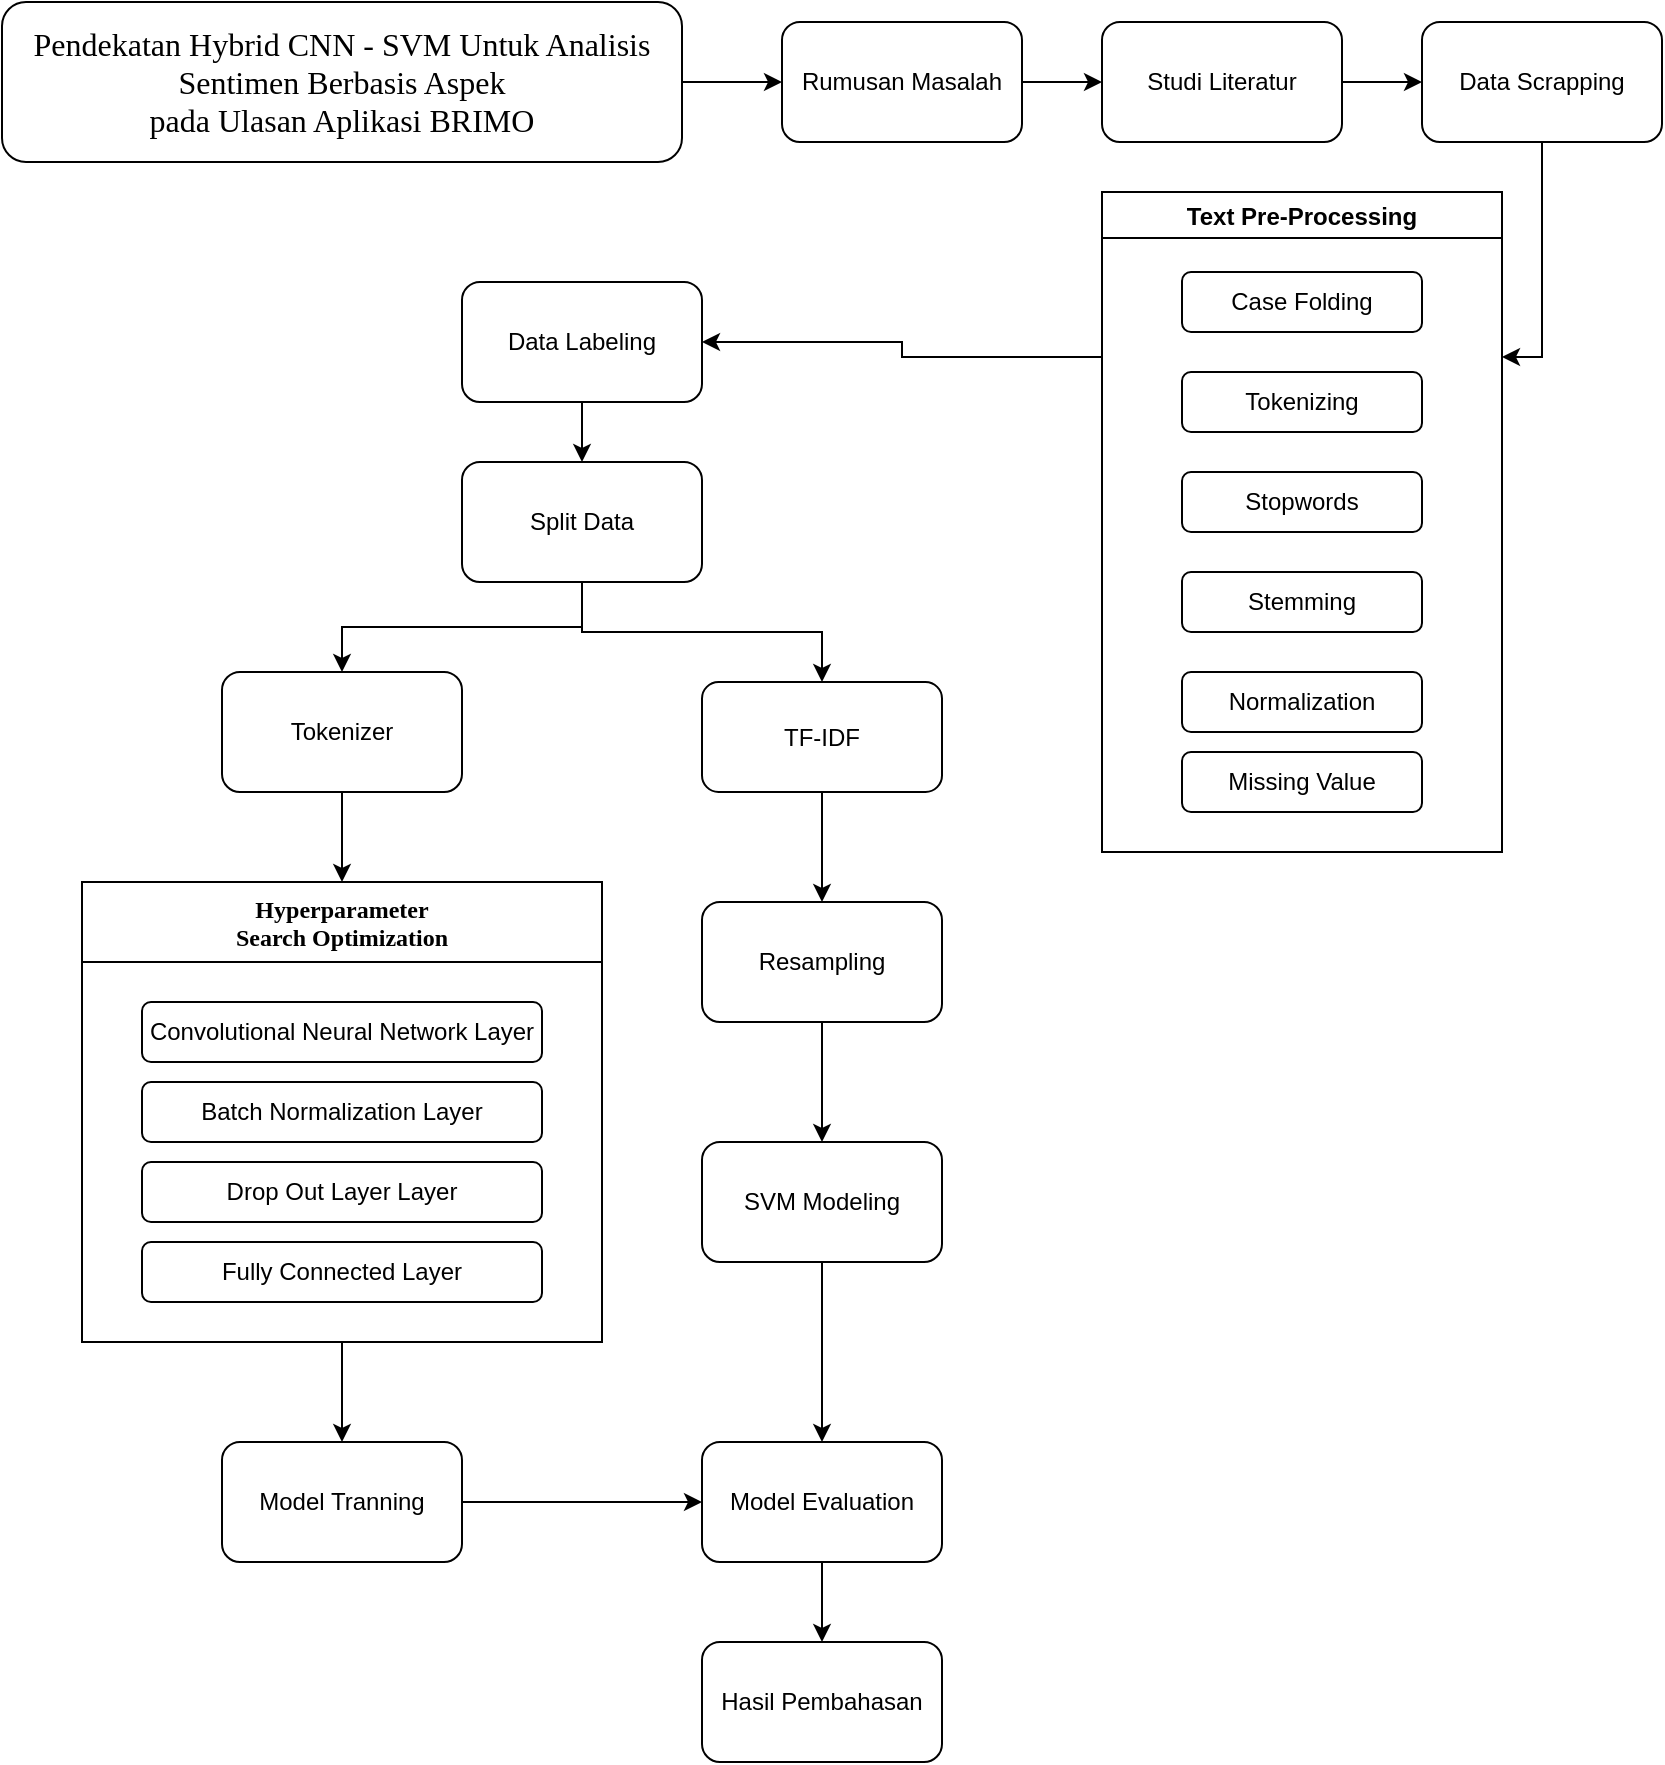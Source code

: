 <mxfile version="24.9.0">
  <diagram name="Page-1" id="PIee3p56ZYwBG29FOCDX">
    <mxGraphModel dx="1764" dy="916" grid="1" gridSize="10" guides="1" tooltips="1" connect="1" arrows="1" fold="1" page="1" pageScale="1" pageWidth="850" pageHeight="1100" math="0" shadow="0">
      <root>
        <mxCell id="0" />
        <mxCell id="1" parent="0" />
        <mxCell id="JAxsVdZLf2L0At49DJf2-3" value="" style="edgeStyle=orthogonalEdgeStyle;rounded=0;orthogonalLoop=1;jettySize=auto;html=1;exitX=1;exitY=0.5;exitDx=0;exitDy=0;" parent="1" source="JAxsVdZLf2L0At49DJf2-9" target="JAxsVdZLf2L0At49DJf2-2" edge="1">
          <mxGeometry relative="1" as="geometry">
            <mxPoint x="620" y="110" as="sourcePoint" />
            <Array as="points" />
          </mxGeometry>
        </mxCell>
        <mxCell id="JAxsVdZLf2L0At49DJf2-8" value="" style="edgeStyle=orthogonalEdgeStyle;rounded=0;orthogonalLoop=1;jettySize=auto;html=1;" parent="1" source="JAxsVdZLf2L0At49DJf2-1" target="JAxsVdZLf2L0At49DJf2-7" edge="1">
          <mxGeometry relative="1" as="geometry" />
        </mxCell>
        <mxCell id="JAxsVdZLf2L0At49DJf2-1" value="&lt;span style=&quot;font-size:12.0pt;mso-bidi-font-size:14.0pt;&lt;br/&gt;line-height:107%;font-family:&amp;quot;Times New Roman&amp;quot;,serif;mso-fareast-font-family:&lt;br/&gt;Calibri;mso-fareast-theme-font:minor-latin;mso-bidi-font-family:&amp;quot;Cordia New&amp;quot;;&lt;br/&gt;mso-bidi-theme-font:minor-bidi;mso-ansi-language:EN-ID;mso-fareast-language:&lt;br/&gt;EN-US;mso-bidi-language:TH&quot;&gt;Pendekatan Hybrid CNN&amp;nbsp;- SVM Untuk Analisis Sentimen Berbasis Aspek&lt;br&gt;pada Ulasan Aplikasi BRIMO&lt;/span&gt;" style="rounded=1;whiteSpace=wrap;html=1;" parent="1" vertex="1">
          <mxGeometry x="10" y="30" width="340" height="80" as="geometry" />
        </mxCell>
        <mxCell id="C4VpafJL0Dz9te9JOVdm-1" style="edgeStyle=orthogonalEdgeStyle;rounded=0;orthogonalLoop=1;jettySize=auto;html=1;entryX=1;entryY=0.25;entryDx=0;entryDy=0;" edge="1" parent="1" source="JAxsVdZLf2L0At49DJf2-2" target="JAxsVdZLf2L0At49DJf2-18">
          <mxGeometry relative="1" as="geometry" />
        </mxCell>
        <mxCell id="JAxsVdZLf2L0At49DJf2-2" value="Data Scrapping" style="rounded=1;whiteSpace=wrap;html=1;" parent="1" vertex="1">
          <mxGeometry x="720" y="40" width="120" height="60" as="geometry" />
        </mxCell>
        <mxCell id="JAxsVdZLf2L0At49DJf2-10" value="" style="edgeStyle=orthogonalEdgeStyle;rounded=0;orthogonalLoop=1;jettySize=auto;html=1;" parent="1" source="JAxsVdZLf2L0At49DJf2-7" target="JAxsVdZLf2L0At49DJf2-9" edge="1">
          <mxGeometry relative="1" as="geometry" />
        </mxCell>
        <mxCell id="JAxsVdZLf2L0At49DJf2-7" value="Rumusan Masalah" style="rounded=1;whiteSpace=wrap;html=1;" parent="1" vertex="1">
          <mxGeometry x="400" y="40" width="120" height="60" as="geometry" />
        </mxCell>
        <mxCell id="JAxsVdZLf2L0At49DJf2-9" value="Studi Literatur" style="rounded=1;whiteSpace=wrap;html=1;" parent="1" vertex="1">
          <mxGeometry x="560" y="40" width="120" height="60" as="geometry" />
        </mxCell>
        <mxCell id="C4VpafJL0Dz9te9JOVdm-7" style="edgeStyle=orthogonalEdgeStyle;rounded=0;orthogonalLoop=1;jettySize=auto;html=1;entryX=1;entryY=0.5;entryDx=0;entryDy=0;exitX=0;exitY=0.25;exitDx=0;exitDy=0;" edge="1" parent="1" source="JAxsVdZLf2L0At49DJf2-18" target="JAxsVdZLf2L0At49DJf2-23">
          <mxGeometry relative="1" as="geometry">
            <mxPoint x="520" y="207.5" as="sourcePoint" />
          </mxGeometry>
        </mxCell>
        <mxCell id="JAxsVdZLf2L0At49DJf2-18" value="Text Pre-Processing" style="swimlane;" parent="1" vertex="1">
          <mxGeometry x="560" y="125" width="200" height="330" as="geometry" />
        </mxCell>
        <mxCell id="JAxsVdZLf2L0At49DJf2-34" value="Case Folding" style="rounded=1;whiteSpace=wrap;html=1;" parent="JAxsVdZLf2L0At49DJf2-18" vertex="1">
          <mxGeometry x="40" y="40" width="120" height="30" as="geometry" />
        </mxCell>
        <mxCell id="JAxsVdZLf2L0At49DJf2-35" value="Tokenizing" style="rounded=1;whiteSpace=wrap;html=1;" parent="JAxsVdZLf2L0At49DJf2-18" vertex="1">
          <mxGeometry x="40" y="90" width="120" height="30" as="geometry" />
        </mxCell>
        <mxCell id="JAxsVdZLf2L0At49DJf2-36" value="Stopwords" style="rounded=1;whiteSpace=wrap;html=1;" parent="JAxsVdZLf2L0At49DJf2-18" vertex="1">
          <mxGeometry x="40" y="140" width="120" height="30" as="geometry" />
        </mxCell>
        <mxCell id="JAxsVdZLf2L0At49DJf2-37" value="Stemming" style="rounded=1;whiteSpace=wrap;html=1;" parent="JAxsVdZLf2L0At49DJf2-18" vertex="1">
          <mxGeometry x="40" y="190" width="120" height="30" as="geometry" />
        </mxCell>
        <mxCell id="JAxsVdZLf2L0At49DJf2-19" value="Missing Value" style="rounded=1;whiteSpace=wrap;html=1;" parent="JAxsVdZLf2L0At49DJf2-18" vertex="1">
          <mxGeometry x="40" y="280" width="120" height="30" as="geometry" />
        </mxCell>
        <mxCell id="JAxsVdZLf2L0At49DJf2-40" value="Normalization" style="rounded=1;whiteSpace=wrap;html=1;" parent="JAxsVdZLf2L0At49DJf2-18" vertex="1">
          <mxGeometry x="40" y="240" width="120" height="30" as="geometry" />
        </mxCell>
        <mxCell id="5e7VzZjBPvRn53_mJUJC-9" style="edgeStyle=orthogonalEdgeStyle;rounded=0;orthogonalLoop=1;jettySize=auto;html=1;entryX=0.5;entryY=0;entryDx=0;entryDy=0;" parent="1" source="JAxsVdZLf2L0At49DJf2-23" target="JAxsVdZLf2L0At49DJf2-66" edge="1">
          <mxGeometry relative="1" as="geometry" />
        </mxCell>
        <mxCell id="JAxsVdZLf2L0At49DJf2-23" value="Data Labeling" style="rounded=1;whiteSpace=wrap;html=1;" parent="1" vertex="1">
          <mxGeometry x="240" y="170" width="120" height="60" as="geometry" />
        </mxCell>
        <mxCell id="5e7VzZjBPvRn53_mJUJC-19" value="" style="edgeStyle=orthogonalEdgeStyle;rounded=0;orthogonalLoop=1;jettySize=auto;html=1;" parent="1" source="JAxsVdZLf2L0At49DJf2-42" target="5e7VzZjBPvRn53_mJUJC-18" edge="1">
          <mxGeometry relative="1" as="geometry" />
        </mxCell>
        <mxCell id="JAxsVdZLf2L0At49DJf2-42" value="TF-IDF" style="rounded=1;whiteSpace=wrap;html=1;" parent="1" vertex="1">
          <mxGeometry x="360" y="370" width="120" height="55" as="geometry" />
        </mxCell>
        <mxCell id="5e7VzZjBPvRn53_mJUJC-13" style="edgeStyle=orthogonalEdgeStyle;rounded=0;orthogonalLoop=1;jettySize=auto;html=1;exitX=0.5;exitY=1;exitDx=0;exitDy=0;entryX=0.5;entryY=0;entryDx=0;entryDy=0;" parent="1" source="JAxsVdZLf2L0At49DJf2-44" target="JAxsVdZLf2L0At49DJf2-48" edge="1">
          <mxGeometry relative="1" as="geometry" />
        </mxCell>
        <mxCell id="JAxsVdZLf2L0At49DJf2-44" value="Tokenizer" style="rounded=1;whiteSpace=wrap;html=1;" parent="1" vertex="1">
          <mxGeometry x="120" y="365" width="120" height="60" as="geometry" />
        </mxCell>
        <mxCell id="5e7VzZjBPvRn53_mJUJC-16" value="" style="edgeStyle=orthogonalEdgeStyle;rounded=0;orthogonalLoop=1;jettySize=auto;html=1;" parent="1" source="JAxsVdZLf2L0At49DJf2-48" target="JAxsVdZLf2L0At49DJf2-59" edge="1">
          <mxGeometry relative="1" as="geometry" />
        </mxCell>
        <mxCell id="JAxsVdZLf2L0At49DJf2-48" value="Hyperparameter &#xa;Search Optimization" style="swimlane;startSize=40;fontFamily=Times New Roman;" parent="1" vertex="1">
          <mxGeometry x="50" y="470" width="260" height="230" as="geometry" />
        </mxCell>
        <mxCell id="JAxsVdZLf2L0At49DJf2-53" value="Convolutional Neural Network Layer" style="rounded=1;whiteSpace=wrap;html=1;" parent="JAxsVdZLf2L0At49DJf2-48" vertex="1">
          <mxGeometry x="30" y="60" width="200" height="30" as="geometry" />
        </mxCell>
        <mxCell id="JAxsVdZLf2L0At49DJf2-54" value="Batch Normalization Layer" style="rounded=1;whiteSpace=wrap;html=1;" parent="JAxsVdZLf2L0At49DJf2-48" vertex="1">
          <mxGeometry x="30" y="100" width="200" height="30" as="geometry" />
        </mxCell>
        <mxCell id="JAxsVdZLf2L0At49DJf2-55" value="Drop Out Layer Layer" style="rounded=1;whiteSpace=wrap;html=1;" parent="JAxsVdZLf2L0At49DJf2-48" vertex="1">
          <mxGeometry x="30" y="140" width="200" height="30" as="geometry" />
        </mxCell>
        <mxCell id="JAxsVdZLf2L0At49DJf2-56" value="Fully Connected Layer" style="rounded=1;whiteSpace=wrap;html=1;" parent="JAxsVdZLf2L0At49DJf2-48" vertex="1">
          <mxGeometry x="30" y="180" width="200" height="30" as="geometry" />
        </mxCell>
        <mxCell id="5e7VzZjBPvRn53_mJUJC-22" style="edgeStyle=orthogonalEdgeStyle;rounded=0;orthogonalLoop=1;jettySize=auto;html=1;entryX=0.5;entryY=0;entryDx=0;entryDy=0;" parent="1" source="JAxsVdZLf2L0At49DJf2-50" target="JAxsVdZLf2L0At49DJf2-61" edge="1">
          <mxGeometry relative="1" as="geometry" />
        </mxCell>
        <mxCell id="JAxsVdZLf2L0At49DJf2-50" value="SVM Modeling" style="rounded=1;whiteSpace=wrap;html=1;" parent="1" vertex="1">
          <mxGeometry x="360" y="600" width="120" height="60" as="geometry" />
        </mxCell>
        <mxCell id="5e7VzZjBPvRn53_mJUJC-21" style="edgeStyle=orthogonalEdgeStyle;rounded=0;orthogonalLoop=1;jettySize=auto;html=1;entryX=0;entryY=0.5;entryDx=0;entryDy=0;" parent="1" source="JAxsVdZLf2L0At49DJf2-59" target="JAxsVdZLf2L0At49DJf2-61" edge="1">
          <mxGeometry relative="1" as="geometry" />
        </mxCell>
        <mxCell id="JAxsVdZLf2L0At49DJf2-59" value="Model Tranning" style="rounded=1;whiteSpace=wrap;html=1;" parent="1" vertex="1">
          <mxGeometry x="120" y="750" width="120" height="60" as="geometry" />
        </mxCell>
        <mxCell id="5e7VzZjBPvRn53_mJUJC-23" value="" style="edgeStyle=orthogonalEdgeStyle;rounded=0;orthogonalLoop=1;jettySize=auto;html=1;" parent="1" source="JAxsVdZLf2L0At49DJf2-61" target="JAxsVdZLf2L0At49DJf2-72" edge="1">
          <mxGeometry relative="1" as="geometry" />
        </mxCell>
        <mxCell id="JAxsVdZLf2L0At49DJf2-61" value="Model Evaluation" style="rounded=1;whiteSpace=wrap;html=1;" parent="1" vertex="1">
          <mxGeometry x="360" y="750" width="120" height="60" as="geometry" />
        </mxCell>
        <mxCell id="5e7VzZjBPvRn53_mJUJC-10" style="edgeStyle=orthogonalEdgeStyle;rounded=0;orthogonalLoop=1;jettySize=auto;html=1;entryX=0.5;entryY=0;entryDx=0;entryDy=0;" parent="1" source="JAxsVdZLf2L0At49DJf2-66" target="JAxsVdZLf2L0At49DJf2-44" edge="1">
          <mxGeometry relative="1" as="geometry" />
        </mxCell>
        <mxCell id="5e7VzZjBPvRn53_mJUJC-11" style="edgeStyle=orthogonalEdgeStyle;rounded=0;orthogonalLoop=1;jettySize=auto;html=1;exitX=0.5;exitY=1;exitDx=0;exitDy=0;entryX=0.5;entryY=0;entryDx=0;entryDy=0;" parent="1" source="JAxsVdZLf2L0At49DJf2-66" target="JAxsVdZLf2L0At49DJf2-42" edge="1">
          <mxGeometry relative="1" as="geometry" />
        </mxCell>
        <mxCell id="JAxsVdZLf2L0At49DJf2-66" value="Split Data" style="rounded=1;whiteSpace=wrap;html=1;" parent="1" vertex="1">
          <mxGeometry x="240" y="260" width="120" height="60" as="geometry" />
        </mxCell>
        <mxCell id="JAxsVdZLf2L0At49DJf2-72" value="Hasil Pembahasan" style="rounded=1;whiteSpace=wrap;html=1;" parent="1" vertex="1">
          <mxGeometry x="360" y="850" width="120" height="60" as="geometry" />
        </mxCell>
        <mxCell id="5e7VzZjBPvRn53_mJUJC-20" value="" style="edgeStyle=orthogonalEdgeStyle;rounded=0;orthogonalLoop=1;jettySize=auto;html=1;" parent="1" source="5e7VzZjBPvRn53_mJUJC-18" target="JAxsVdZLf2L0At49DJf2-50" edge="1">
          <mxGeometry relative="1" as="geometry" />
        </mxCell>
        <mxCell id="5e7VzZjBPvRn53_mJUJC-18" value="Res&lt;span style=&quot;background-color: initial;&quot;&gt;ampling&lt;/span&gt;" style="rounded=1;whiteSpace=wrap;html=1;" parent="1" vertex="1">
          <mxGeometry x="360" y="480" width="120" height="60" as="geometry" />
        </mxCell>
      </root>
    </mxGraphModel>
  </diagram>
</mxfile>
